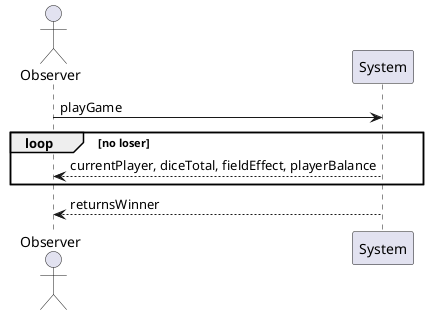 @startuml
actor Observer
participant System

Observer -> System : playGame
loop no loser
System --> Observer: currentPlayer, diceTotal, fieldEffect, playerBalance
end
System --> Observer: returnsWinner

@enduml